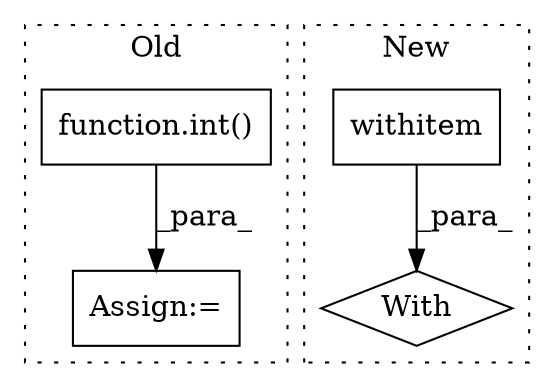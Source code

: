 digraph G {
subgraph cluster0 {
1 [label="function.int()" a="75" s="7503,7554" l="4,1" shape="box"];
4 [label="Assign:=" a="68" s="7500" l="3" shape="box"];
label = "Old";
style="dotted";
}
subgraph cluster1 {
2 [label="withitem" a="49" s="8610" l="8" shape="box"];
3 [label="With" a="39" s="8605,8618" l="5,24" shape="diamond"];
label = "New";
style="dotted";
}
1 -> 4 [label="_para_"];
2 -> 3 [label="_para_"];
}